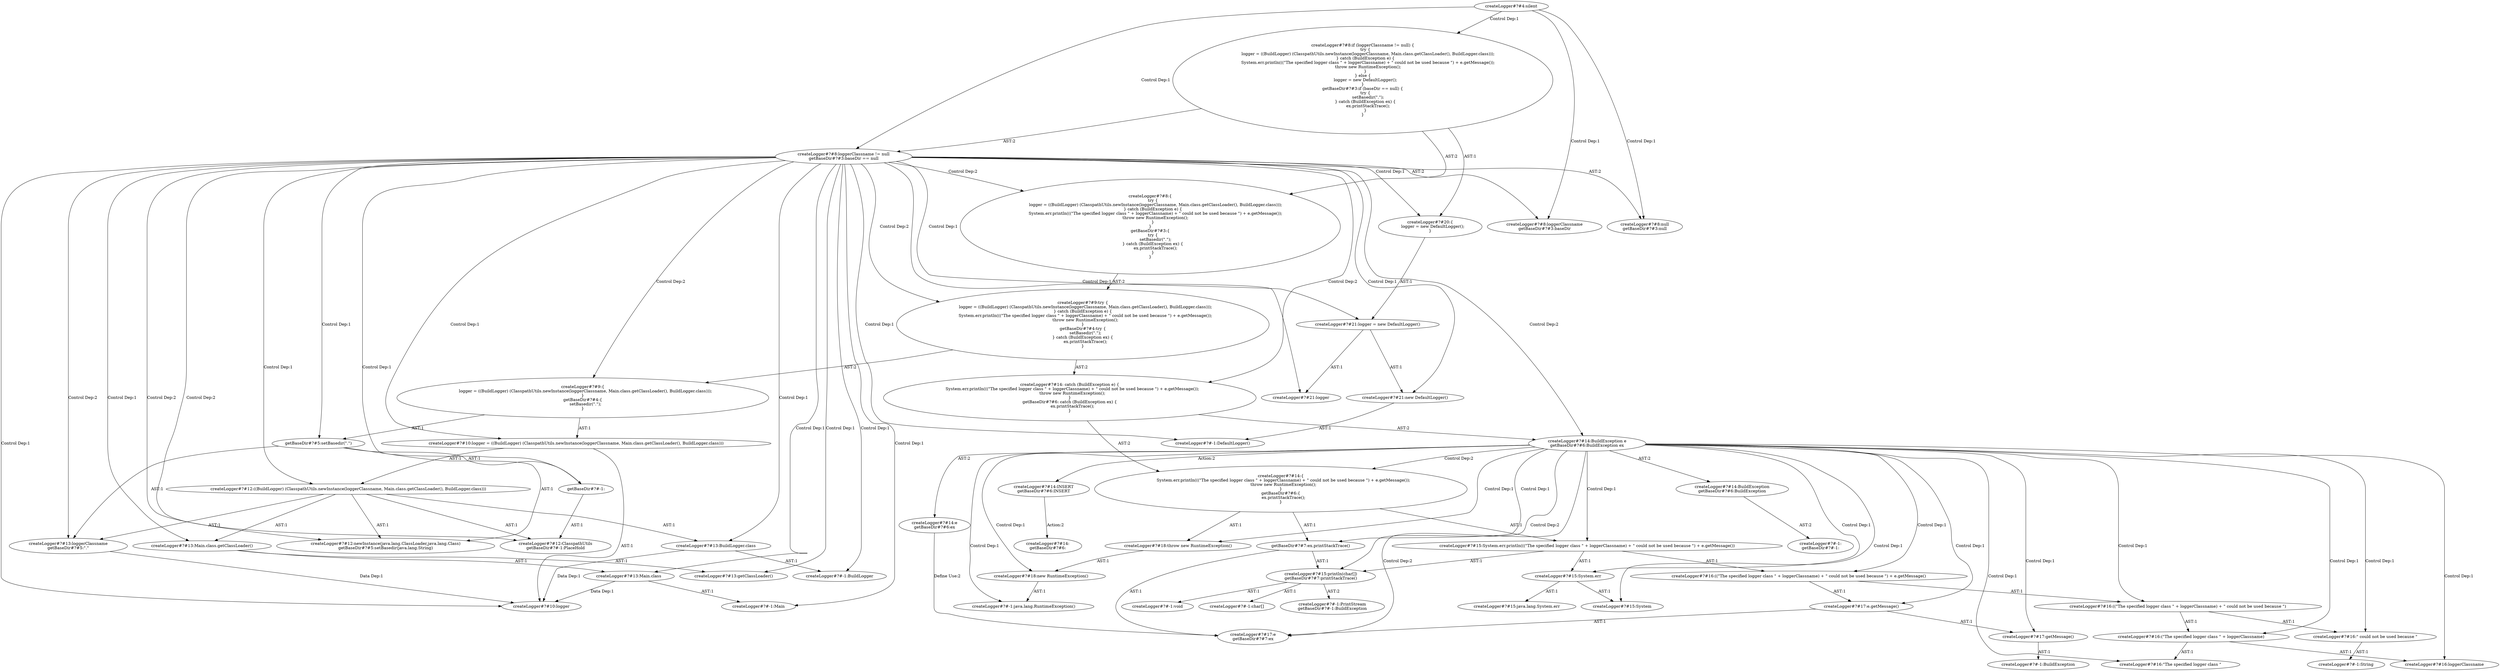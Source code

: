 digraph "Pattern" {
0 [label="createLogger#?#14:INSERT
getBaseDir#?#6:INSERT" shape=ellipse]
1 [label="createLogger#?#14:BuildException e
getBaseDir#?#6:BuildException ex" shape=ellipse]
2 [label="createLogger#?#8:loggerClassname != null
getBaseDir#?#3:baseDir == null" shape=ellipse]
3 [label="createLogger#?#4:silent" shape=ellipse]
4 [label="createLogger#?#8:if (loggerClassname != null) \{
    try \{
        logger = ((BuildLogger) (ClasspathUtils.newInstance(loggerClassname, Main.class.getClassLoader(), BuildLogger.class)));
    \} catch (BuildException e) \{
        System.err.println(((\"The specified logger class \" + loggerClassname) + \" could not be used because \") + e.getMessage());
        throw new RuntimeException();
    \}
\} else \{
    logger = new DefaultLogger();
\}
getBaseDir#?#3:if (baseDir == null) \{
    try \{
        setBasedir(\".\");
    \} catch (BuildException ex) \{
        ex.printStackTrace();
    \}
\}" shape=ellipse]
5 [label="createLogger#?#8:loggerClassname
getBaseDir#?#3:baseDir" shape=ellipse]
6 [label="createLogger#?#8:null
getBaseDir#?#3:null" shape=ellipse]
7 [label="createLogger#?#8:\{
    try \{
        logger = ((BuildLogger) (ClasspathUtils.newInstance(loggerClassname, Main.class.getClassLoader(), BuildLogger.class)));
    \} catch (BuildException e) \{
        System.err.println(((\"The specified logger class \" + loggerClassname) + \" could not be used because \") + e.getMessage());
        throw new RuntimeException();
    \}
\}
getBaseDir#?#3:\{
    try \{
        setBasedir(\".\");
    \} catch (BuildException ex) \{
        ex.printStackTrace();
    \}
\}" shape=ellipse]
8 [label="createLogger#?#9:try \{
    logger = ((BuildLogger) (ClasspathUtils.newInstance(loggerClassname, Main.class.getClassLoader(), BuildLogger.class)));
\} catch (BuildException e) \{
    System.err.println(((\"The specified logger class \" + loggerClassname) + \" could not be used because \") + e.getMessage());
    throw new RuntimeException();
\}
getBaseDir#?#4:try \{
    setBasedir(\".\");
\} catch (BuildException ex) \{
    ex.printStackTrace();
\}" shape=ellipse]
9 [label="createLogger#?#9:\{
    logger = ((BuildLogger) (ClasspathUtils.newInstance(loggerClassname, Main.class.getClassLoader(), BuildLogger.class)));
\}
getBaseDir#?#4:\{
    setBasedir(\".\");
\}" shape=ellipse]
10 [label="createLogger#?#10:logger = ((BuildLogger) (ClasspathUtils.newInstance(loggerClassname, Main.class.getClassLoader(), BuildLogger.class)))" shape=ellipse]
11 [label="createLogger#?#10:logger" shape=ellipse]
12 [label="createLogger#?#12:((BuildLogger) (ClasspathUtils.newInstance(loggerClassname, Main.class.getClassLoader(), BuildLogger.class)))" shape=ellipse]
13 [label="createLogger#?#12:newInstance(java.lang.ClassLoader,java.lang.Class)
getBaseDir#?#5:setBasedir(java.lang.String)" shape=ellipse]
14 [label="createLogger#?#12:ClasspathUtils
getBaseDir#?#-1:PlaceHold" shape=ellipse]
15 [label="createLogger#?#13:loggerClassname
getBaseDir#?#5:\".\"" shape=ellipse]
16 [label="createLogger#?#13:Main.class.getClassLoader()" shape=ellipse]
17 [label="createLogger#?#13:getClassLoader()" shape=ellipse]
18 [label="createLogger#?#13:Main.class" shape=ellipse]
19 [label="createLogger#?#-1:Main" shape=ellipse]
20 [label="createLogger#?#13:BuildLogger.class" shape=ellipse]
21 [label="createLogger#?#-1:BuildLogger" shape=ellipse]
22 [label="createLogger#?#14: catch (BuildException e) \{
    System.err.println(((\"The specified logger class \" + loggerClassname) + \" could not be used because \") + e.getMessage());
    throw new RuntimeException();
\}
getBaseDir#?#6: catch (BuildException ex) \{
    ex.printStackTrace();
\}" shape=ellipse]
23 [label="createLogger#?#20:\{
    logger = new DefaultLogger();
\}" shape=ellipse]
24 [label="createLogger#?#21:logger = new DefaultLogger()" shape=ellipse]
25 [label="createLogger#?#21:logger" shape=ellipse]
26 [label="createLogger#?#21:new DefaultLogger()" shape=ellipse]
27 [label="createLogger#?#-1:DefaultLogger()" shape=ellipse]
28 [label="createLogger#?#14:e
getBaseDir#?#6:ex" shape=ellipse]
29 [label="createLogger#?#17:e
getBaseDir#?#7:ex" shape=ellipse]
30 [label="createLogger#?#14:BuildException
getBaseDir#?#6:BuildException" shape=ellipse]
31 [label="createLogger#?#-1:
getBaseDir#?#-1:" shape=ellipse]
32 [label="createLogger#?#14:\{
    System.err.println(((\"The specified logger class \" + loggerClassname) + \" could not be used because \") + e.getMessage());
    throw new RuntimeException();
\}
getBaseDir#?#6:\{
    ex.printStackTrace();
\}" shape=ellipse]
33 [label="createLogger#?#15:System.err.println(((\"The specified logger class \" + loggerClassname) + \" could not be used because \") + e.getMessage())" shape=ellipse]
34 [label="createLogger#?#18:throw new RuntimeException()" shape=ellipse]
35 [label="createLogger#?#15:println(char[])
getBaseDir#?#7:printStackTrace()" shape=ellipse]
36 [label="createLogger#?#-1:PrintStream
getBaseDir#?#-1:BuildException" shape=ellipse]
37 [label="createLogger#?#-1:void" shape=ellipse]
38 [label="createLogger#?#-1:char[]" shape=ellipse]
39 [label="createLogger#?#15:System.err" shape=ellipse]
40 [label="createLogger#?#15:System" shape=ellipse]
41 [label="createLogger#?#15:java.lang.System.err" shape=ellipse]
42 [label="createLogger#?#16:((\"The specified logger class \" + loggerClassname) + \" could not be used because \") + e.getMessage()" shape=ellipse]
43 [label="createLogger#?#16:((\"The specified logger class \" + loggerClassname) + \" could not be used because \")" shape=ellipse]
44 [label="createLogger#?#17:e.getMessage()" shape=ellipse]
45 [label="createLogger#?#16:(\"The specified logger class \" + loggerClassname)" shape=ellipse]
46 [label="createLogger#?#16:\"The specified logger class \"" shape=ellipse]
47 [label="createLogger#?#16:loggerClassname" shape=ellipse]
48 [label="createLogger#?#16:\" could not be used because \"" shape=ellipse]
49 [label="createLogger#?#-1:String" shape=ellipse]
50 [label="createLogger#?#17:getMessage()" shape=ellipse]
51 [label="createLogger#?#-1:BuildException" shape=ellipse]
52 [label="createLogger#?#18:new RuntimeException()" shape=ellipse]
53 [label="createLogger#?#-1:java.lang.RuntimeException()" shape=ellipse]
54 [label="createLogger#?#14:
getBaseDir#?#6:" shape=ellipse]
55 [label="getBaseDir#?#-1:" shape=ellipse]
56 [label="getBaseDir#?#7:ex.printStackTrace()" shape=ellipse]
57 [label="getBaseDir#?#5:setBasedir(\".\")" shape=ellipse]
0 -> 54 [label="Action:2"];
1 -> 0 [label="Action:2"];
1 -> 28 [label="AST:2"];
1 -> 30 [label="AST:2"];
1 -> 32 [label="Control Dep:2"];
1 -> 33 [label="Control Dep:1"];
1 -> 35 [label="Control Dep:2"];
1 -> 39 [label="Control Dep:1"];
1 -> 40 [label="Control Dep:1"];
1 -> 42 [label="Control Dep:1"];
1 -> 43 [label="Control Dep:1"];
1 -> 45 [label="Control Dep:1"];
1 -> 46 [label="Control Dep:1"];
1 -> 47 [label="Control Dep:1"];
1 -> 48 [label="Control Dep:1"];
1 -> 44 [label="Control Dep:1"];
1 -> 50 [label="Control Dep:1"];
1 -> 29 [label="Control Dep:2"];
1 -> 34 [label="Control Dep:1"];
1 -> 52 [label="Control Dep:1"];
1 -> 53 [label="Control Dep:1"];
1 -> 56 [label="Control Dep:1"];
2 -> 1 [label="Control Dep:2"];
2 -> 5 [label="AST:2"];
2 -> 6 [label="AST:2"];
2 -> 7 [label="Control Dep:2"];
2 -> 8 [label="Control Dep:2"];
2 -> 9 [label="Control Dep:2"];
2 -> 10 [label="Control Dep:1"];
2 -> 11 [label="Control Dep:1"];
2 -> 12 [label="Control Dep:1"];
2 -> 13 [label="Control Dep:2"];
2 -> 14 [label="Control Dep:2"];
2 -> 15 [label="Control Dep:2"];
2 -> 16 [label="Control Dep:1"];
2 -> 17 [label="Control Dep:1"];
2 -> 18 [label="Control Dep:1"];
2 -> 19 [label="Control Dep:1"];
2 -> 20 [label="Control Dep:1"];
2 -> 21 [label="Control Dep:1"];
2 -> 22 [label="Control Dep:2"];
2 -> 23 [label="Control Dep:1"];
2 -> 24 [label="Control Dep:1"];
2 -> 25 [label="Control Dep:1"];
2 -> 26 [label="Control Dep:1"];
2 -> 27 [label="Control Dep:1"];
2 -> 55 [label="Control Dep:1"];
2 -> 57 [label="Control Dep:1"];
3 -> 2 [label="Control Dep:1"];
3 -> 4 [label="Control Dep:1"];
3 -> 5 [label="Control Dep:1"];
3 -> 6 [label="Control Dep:1"];
4 -> 2 [label="AST:2"];
4 -> 7 [label="AST:2"];
4 -> 23 [label="AST:1"];
7 -> 8 [label="AST:2"];
8 -> 9 [label="AST:2"];
8 -> 22 [label="AST:2"];
9 -> 10 [label="AST:1"];
9 -> 57 [label="AST:1"];
10 -> 11 [label="AST:1"];
10 -> 12 [label="AST:1"];
12 -> 14 [label="AST:1"];
12 -> 13 [label="AST:1"];
12 -> 15 [label="AST:1"];
12 -> 16 [label="AST:1"];
12 -> 20 [label="AST:1"];
15 -> 11 [label="Data Dep:1"];
16 -> 18 [label="AST:1"];
16 -> 17 [label="AST:1"];
18 -> 11 [label="Data Dep:1"];
18 -> 19 [label="AST:1"];
20 -> 11 [label="Data Dep:1"];
20 -> 21 [label="AST:1"];
22 -> 1 [label="AST:2"];
22 -> 32 [label="AST:2"];
23 -> 24 [label="AST:1"];
24 -> 25 [label="AST:1"];
24 -> 26 [label="AST:1"];
26 -> 27 [label="AST:1"];
28 -> 29 [label="Define Use:2"];
30 -> 31 [label="AST:2"];
32 -> 33 [label="AST:1"];
32 -> 34 [label="AST:1"];
32 -> 56 [label="AST:1"];
33 -> 39 [label="AST:1"];
33 -> 35 [label="AST:1"];
33 -> 42 [label="AST:1"];
34 -> 52 [label="AST:1"];
35 -> 36 [label="AST:2"];
35 -> 37 [label="AST:1"];
35 -> 38 [label="AST:1"];
39 -> 40 [label="AST:1"];
39 -> 41 [label="AST:1"];
42 -> 43 [label="AST:1"];
42 -> 44 [label="AST:1"];
43 -> 45 [label="AST:1"];
43 -> 48 [label="AST:1"];
44 -> 29 [label="AST:1"];
44 -> 50 [label="AST:1"];
45 -> 46 [label="AST:1"];
45 -> 47 [label="AST:1"];
48 -> 49 [label="AST:1"];
50 -> 51 [label="AST:1"];
52 -> 53 [label="AST:1"];
55 -> 14 [label="AST:1"];
56 -> 29 [label="AST:1"];
56 -> 35 [label="AST:1"];
57 -> 55 [label="AST:1"];
57 -> 13 [label="AST:1"];
57 -> 15 [label="AST:1"];
}